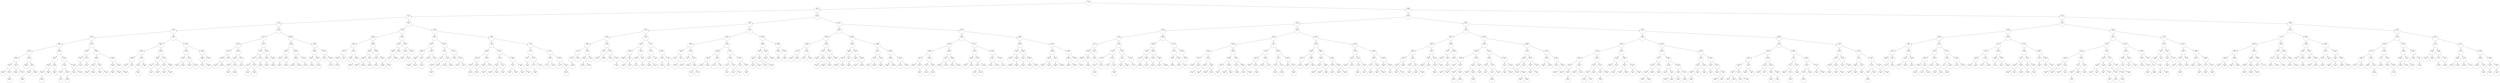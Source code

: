 digraph AVLTree {
    node477 [label="587.143\n(0)\n\n\n"];
    node478 [label="768.109\n(1)\n\n\n"];
    node479 [label="877.26\n(1)\n\n\n"];
    node480 [label="927.59\n(1)\n\n\n"];
    node481 [label="953.914\n(1)\n\n\n"];
    node482 [label="973.278\n(1)\n\n\n"];
    node483 [label="986.619\n(0)\n\n\n"];
    node484 [label="991.836\n(1)\n\n\n"];
    node485 [label="998.567\n(0)\n\n\n"];
    node486 [label="998.77\n(-1)\n\n\n"];
    node487 [label="999.415\n(0)\n\n\n"];
    node486 -> node487;
    node488 [label="998.708\n(1)\n\n\n"];
    node489 [label="998.759\n(0)\n\n\n"];
    node488 -> node489;
    node486 -> node488;
    node485 -> node486;
    node490 [label="998.152\n(-1)\n\n\n"];
    node491 [label="998.315\n(0)\n\n\n"];
    node490 -> node491;
    node492 [label="993.479\n(1)\n\n\n"];
    node493 [label="996.659\n(0)\n\n\n"];
    node492 -> node493;
    node490 -> node492;
    node485 -> node490;
    node484 -> node485;
    node494 [label="991.138\n(-1)\n\n\n"];
    node495 [label="991.566\n(0)\n\n\n"];
    node494 -> node495;
    node496 [label="989.71\n(0)\n\n\n"];
    node497 [label="990.483\n(0)\n\n\n"];
    node496 -> node497;
    node498 [label="988.593\n(0)\n\n\n"];
    node496 -> node498;
    node494 -> node496;
    node484 -> node494;
    node483 -> node484;
    node499 [label="983.925\n(0)\n\n\n"];
    node500 [label="985.247\n(1)\n\n\n"];
    node501 [label="986.048\n(1)\n\n\n"];
    node502 [label="986.451\n(-1)\n\n\n"];
    node503 [label="986.191\n(0)\n\n\n"];
    node502 -> node503;
    node501 -> node502;
    node504 [label="985.289\n(0)\n\n\n"];
    node501 -> node504;
    node500 -> node501;
    node505 [label="984.68\n(-1)\n\n\n"];
    node506 [label="984.36\n(0)\n\n\n"];
    node505 -> node506;
    node500 -> node505;
    node499 -> node500;
    node507 [label="975.856\n(1)\n\n\n"];
    node508 [label="977.069\n(0)\n\n\n"];
    node509 [label="980.139\n(-1)\n\n\n"];
    node510 [label="977.58\n(0)\n\n\n"];
    node509 -> node510;
    node508 -> node509;
    node511 [label="976.328\n(1)\n\n\n"];
    node512 [label="976.648\n(0)\n\n\n"];
    node511 -> node512;
    node508 -> node511;
    node507 -> node508;
    node513 [label="973.635\n(0)\n\n\n"];
    node514 [label="974.041\n(0)\n\n\n"];
    node513 -> node514;
    node515 [label="973.583\n(0)\n\n\n"];
    node513 -> node515;
    node507 -> node513;
    node499 -> node507;
    node483 -> node499;
    node482 -> node483;
    node516 [label="967.068\n(-1)\n\n\n"];
    node517 [label="970.387\n(0)\n\n\n"];
    node518 [label="971.406\n(-1)\n\n\n"];
    node519 [label="971.139\n(0)\n\n\n"];
    node518 -> node519;
    node517 -> node518;
    node520 [label="967.122\n(1)\n\n\n"];
    node521 [label="967.415\n(0)\n\n\n"];
    node520 -> node521;
    node517 -> node520;
    node516 -> node517;
    node522 [label="956.922\n(0)\n\n\n"];
    node523 [label="960.298\n(0)\n\n\n"];
    node524 [label="964.114\n(0)\n\n\n"];
    node525 [label="965.844\n(0)\n\n\n"];
    node524 -> node525;
    node526 [label="962.092\n(0)\n\n\n"];
    node524 -> node526;
    node523 -> node524;
    node527 [label="958.277\n(0)\n\n\n"];
    node528 [label="959.643\n(0)\n\n\n"];
    node527 -> node528;
    node529 [label="957.704\n(0)\n\n\n"];
    node527 -> node529;
    node523 -> node527;
    node522 -> node523;
    node530 [label="954.465\n(0)\n\n\n"];
    node531 [label="955.939\n(0)\n\n\n"];
    node532 [label="956.483\n(0)\n\n\n"];
    node531 -> node532;
    node533 [label="955.926\n(0)\n\n\n"];
    node531 -> node533;
    node530 -> node531;
    node534 [label="954.437\n(-1)\n\n\n"];
    node535 [label="954.188\n(0)\n\n\n"];
    node534 -> node535;
    node530 -> node534;
    node522 -> node530;
    node516 -> node522;
    node482 -> node516;
    node481 -> node482;
    node536 [label="938.947\n(1)\n\n\n"];
    node537 [label="948.815\n(0)\n\n\n"];
    node538 [label="952.484\n(-1)\n\n\n"];
    node539 [label="953.596\n(0)\n\n\n"];
    node540 [label="953.783\n(0)\n\n\n"];
    node539 -> node540;
    node541 [label="953.21\n(0)\n\n\n"];
    node539 -> node541;
    node538 -> node539;
    node542 [label="951.549\n(1)\n\n\n"];
    node543 [label="952.229\n(-1)\n\n\n"];
    node544 [label="951.811\n(0)\n\n\n"];
    node543 -> node544;
    node542 -> node543;
    node545 [label="950.435\n(0)\n\n\n"];
    node542 -> node545;
    node538 -> node542;
    node537 -> node538;
    node546 [label="943.626\n(0)\n\n\n"];
    node547 [label="946.357\n(0)\n\n\n"];
    node548 [label="947.411\n(-1)\n\n\n"];
    node549 [label="947.306\n(0)\n\n\n"];
    node548 -> node549;
    node547 -> node548;
    node550 [label="944.211\n(1)\n\n\n"];
    node551 [label="945.362\n(0)\n\n\n"];
    node550 -> node551;
    node547 -> node550;
    node546 -> node547;
    node552 [label="941.238\n(1)\n\n\n"];
    node553 [label="941.797\n(0)\n\n\n"];
    node554 [label="942.044\n(0)\n\n\n"];
    node553 -> node554;
    node555 [label="941.497\n(0)\n\n\n"];
    node553 -> node555;
    node552 -> node553;
    node556 [label="940.896\n(0)\n\n\n"];
    node552 -> node556;
    node546 -> node552;
    node537 -> node546;
    node536 -> node537;
    node557 [label="931.366\n(0)\n\n\n"];
    node558 [label="936.434\n(0)\n\n\n"];
    node559 [label="937.489\n(0)\n\n\n"];
    node560 [label="937.66\n(0)\n\n\n"];
    node559 -> node560;
    node561 [label="936.836\n(0)\n\n\n"];
    node559 -> node561;
    node558 -> node559;
    node562 [label="933.57\n(0)\n\n\n"];
    node563 [label="934.028\n(0)\n\n\n"];
    node562 -> node563;
    node564 [label="931.416\n(0)\n\n\n"];
    node562 -> node564;
    node558 -> node562;
    node557 -> node558;
    node565 [label="929.856\n(1)\n\n\n"];
    node566 [label="930.889\n(0)\n\n\n"];
    node567 [label="931.327\n(0)\n\n\n"];
    node566 -> node567;
    node568 [label="929.969\n(0)\n\n\n"];
    node566 -> node568;
    node565 -> node566;
    node569 [label="929.147\n(0)\n\n\n"];
    node565 -> node569;
    node557 -> node565;
    node536 -> node557;
    node481 -> node536;
    node480 -> node481;
    node570 [label="903.469\n(1)\n\n\n"];
    node571 [label="917.525\n(0)\n\n\n"];
    node572 [label="925.093\n(-1)\n\n\n"];
    node573 [label="926.115\n(1)\n\n\n"];
    node574 [label="927.048\n(0)\n\n\n"];
    node575 [label="927.376\n(0)\n\n\n"];
    node574 -> node575;
    node576 [label="926.462\n(0)\n\n\n"];
    node574 -> node576;
    node573 -> node574;
    node577 [label="925.555\n(0)\n\n\n"];
    node573 -> node577;
    node572 -> node573;
    node578 [label="923.428\n(1)\n\n\n"];
    node579 [label="924.476\n(0)\n\n\n"];
    node580 [label="924.656\n(1)\n\n\n"];
    node581 [label="924.87\n(0)\n\n\n"];
    node580 -> node581;
    node579 -> node580;
    node582 [label="924.339\n(1)\n\n\n"];
    node583 [label="924.381\n(0)\n\n\n"];
    node582 -> node583;
    node579 -> node582;
    node578 -> node579;
    node584 [label="922.327\n(-1)\n\n\n"];
    node585 [label="920.735\n(0)\n\n\n"];
    node584 -> node585;
    node578 -> node584;
    node572 -> node578;
    node571 -> node572;
    node586 [label="910.109\n(1)\n\n\n"];
    node587 [label="912.258\n(1)\n\n\n"];
    node588 [label="915.727\n(0)\n\n\n"];
    node589 [label="915.753\n(1)\n\n\n"];
    node590 [label="916.181\n(0)\n\n\n"];
    node589 -> node590;
    node588 -> node589;
    node591 [label="914.765\n(1)\n\n\n"];
    node592 [label="915.243\n(0)\n\n\n"];
    node591 -> node592;
    node588 -> node591;
    node587 -> node588;
    node593 [label="911.552\n(-1)\n\n\n"];
    node594 [label="910.92\n(0)\n\n\n"];
    node593 -> node594;
    node587 -> node593;
    node586 -> node587;
    node595 [label="908.798\n(0)\n\n\n"];
    node596 [label="909.054\n(1)\n\n\n"];
    node597 [label="909.169\n(0)\n\n\n"];
    node596 -> node597;
    node595 -> node596;
    node598 [label="904.634\n(1)\n\n\n"];
    node599 [label="906.465\n(0)\n\n\n"];
    node598 -> node599;
    node595 -> node598;
    node586 -> node595;
    node571 -> node586;
    node570 -> node571;
    node600 [label="886.979\n(0)\n\n\n"];
    node601 [label="891.394\n(0)\n\n\n"];
    node602 [label="894.517\n(0)\n\n\n"];
    node603 [label="899.7\n(-1)\n\n\n"];
    node604 [label="895.973\n(0)\n\n\n"];
    node603 -> node604;
    node602 -> node603;
    node605 [label="891.724\n(1)\n\n\n"];
    node606 [label="892.981\n(0)\n\n\n"];
    node605 -> node606;
    node602 -> node605;
    node601 -> node602;
    node607 [label="890.692\n(0)\n\n\n"];
    node608 [label="890.794\n(0)\n\n\n"];
    node609 [label="891.354\n(0)\n\n\n"];
    node608 -> node609;
    node610 [label="890.754\n(0)\n\n\n"];
    node608 -> node610;
    node607 -> node608;
    node611 [label="890.267\n(-1)\n\n\n"];
    node612 [label="887.748\n(0)\n\n\n"];
    node611 -> node612;
    node607 -> node611;
    node601 -> node607;
    node600 -> node601;
    node613 [label="881.845\n(0)\n\n\n"];
    node614 [label="884.253\n(0)\n\n\n"];
    node615 [label="886.674\n(-1)\n\n\n"];
    node616 [label="884.321\n(0)\n\n\n"];
    node615 -> node616;
    node614 -> node615;
    node617 [label="883.346\n(1)\n\n\n"];
    node618 [label="883.513\n(0)\n\n\n"];
    node617 -> node618;
    node614 -> node617;
    node613 -> node614;
    node619 [label="878.708\n(-1)\n\n\n"];
    node620 [label="881.758\n(0)\n\n\n"];
    node619 -> node620;
    node621 [label="878.481\n(-1)\n\n\n"];
    node622 [label="877.578\n(0)\n\n\n"];
    node621 -> node622;
    node619 -> node621;
    node613 -> node619;
    node600 -> node613;
    node570 -> node600;
    node480 -> node570;
    node479 -> node480;
    node623 [label="843.125\n(-1)\n\n\n"];
    node624 [label="857.392\n(1)\n\n\n"];
    node625 [label="869.245\n(0)\n\n\n"];
    node626 [label="872.698\n(0)\n\n\n"];
    node627 [label="874.451\n(1)\n\n\n"];
    node628 [label="874.962\n(1)\n\n\n"];
    node629 [label="875.978\n(0)\n\n\n"];
    node628 -> node629;
    node627 -> node628;
    node630 [label="872.973\n(0)\n\n\n"];
    node627 -> node630;
    node626 -> node627;
    node631 [label="870.302\n(-1)\n\n\n"];
    node632 [label="871.996\n(0)\n\n\n"];
    node631 -> node632;
    node633 [label="869.918\n(-1)\n\n\n"];
    node634 [label="869.652\n(0)\n\n\n"];
    node633 -> node634;
    node631 -> node633;
    node626 -> node631;
    node625 -> node626;
    node635 [label="862.694\n(0)\n\n\n"];
    node636 [label="866.257\n(0)\n\n\n"];
    node637 [label="867.867\n(0)\n\n\n"];
    node638 [label="867.937\n(0)\n\n\n"];
    node637 -> node638;
    node639 [label="866.392\n(0)\n\n\n"];
    node637 -> node639;
    node636 -> node637;
    node640 [label="863.418\n(1)\n\n\n"];
    node641 [label="865.843\n(0)\n\n\n"];
    node640 -> node641;
    node636 -> node640;
    node635 -> node636;
    node642 [label="859.884\n(0)\n\n\n"];
    node643 [label="861.067\n(-1)\n\n\n"];
    node644 [label="860.047\n(0)\n\n\n"];
    node643 -> node644;
    node642 -> node643;
    node645 [label="858.731\n(0)\n\n\n"];
    node646 [label="859.686\n(0)\n\n\n"];
    node645 -> node646;
    node647 [label="857.712\n(0)\n\n\n"];
    node645 -> node647;
    node642 -> node645;
    node635 -> node642;
    node625 -> node635;
    node624 -> node625;
    node648 [label="850.447\n(0)\n\n\n"];
    node649 [label="853.186\n(1)\n\n\n"];
    node650 [label="854.88\n(0)\n\n\n"];
    node651 [label="857.019\n(0)\n\n\n"];
    node650 -> node651;
    node652 [label="854.084\n(0)\n\n\n"];
    node650 -> node652;
    node649 -> node650;
    node653 [label="852.487\n(0)\n\n\n"];
    node649 -> node653;
    node648 -> node649;
    node654 [label="844.566\n(1)\n\n\n"];
    node655 [label="847.243\n(0)\n\n\n"];
    node656 [label="849.477\n(0)\n\n\n"];
    node655 -> node656;
    node657 [label="847.118\n(0)\n\n\n"];
    node655 -> node657;
    node654 -> node655;
    node658 [label="843.661\n(0)\n\n\n"];
    node654 -> node658;
    node648 -> node654;
    node624 -> node648;
    node623 -> node624;
    node659 [label="807.438\n(0)\n\n\n"];
    node660 [label="826.212\n(-1)\n\n\n"];
    node661 [label="832.653\n(1)\n\n\n"];
    node662 [label="839.291\n(0)\n\n\n"];
    node663 [label="840.908\n(0)\n\n\n"];
    node664 [label="842.399\n(0)\n\n\n"];
    node663 -> node664;
    node665 [label="839.726\n(0)\n\n\n"];
    node663 -> node665;
    node662 -> node663;
    node666 [label="833.132\n(1)\n\n\n"];
    node667 [label="837.293\n(0)\n\n\n"];
    node666 -> node667;
    node662 -> node666;
    node661 -> node662;
    node668 [label="827.199\n(0)\n\n\n"];
    node669 [label="831.031\n(0)\n\n\n"];
    node668 -> node669;
    node670 [label="827.143\n(0)\n\n\n"];
    node668 -> node670;
    node661 -> node668;
    node660 -> node661;
    node671 [label="812.663\n(1)\n\n\n"];
    node672 [label="819.22\n(1)\n\n\n"];
    node673 [label="819.717\n(1)\n\n\n"];
    node674 [label="822.495\n(-1)\n\n\n"];
    node675 [label="820.563\n(0)\n\n\n"];
    node674 -> node675;
    node673 -> node674;
    node676 [label="819.252\n(0)\n\n\n"];
    node673 -> node676;
    node672 -> node673;
    node677 [label="813.734\n(0)\n\n\n"];
    node678 [label="817.664\n(0)\n\n\n"];
    node677 -> node678;
    node679 [label="812.981\n(0)\n\n\n"];
    node677 -> node679;
    node672 -> node677;
    node671 -> node672;
    node680 [label="811.113\n(-1)\n\n\n"];
    node681 [label="811.896\n(0)\n\n\n"];
    node680 -> node681;
    node682 [label="810.145\n(0)\n\n\n"];
    node683 [label="810.735\n(0)\n\n\n"];
    node682 -> node683;
    node684 [label="807.775\n(0)\n\n\n"];
    node682 -> node684;
    node680 -> node682;
    node671 -> node680;
    node660 -> node671;
    node659 -> node660;
    node685 [label="783.991\n(0)\n\n\n"];
    node686 [label="794.65\n(0)\n\n\n"];
    node687 [label="801.935\n(0)\n\n\n"];
    node688 [label="802.148\n(0)\n\n\n"];
    node689 [label="805.067\n(-1)\n\n\n"];
    node690 [label="804.067\n(0)\n\n\n"];
    node689 -> node690;
    node688 -> node689;
    node691 [label="801.936\n(1)\n\n\n"];
    node692 [label="802.147\n(0)\n\n\n"];
    node691 -> node692;
    node688 -> node691;
    node687 -> node688;
    node693 [label="799.252\n(-1)\n\n\n"];
    node694 [label="800.295\n(0)\n\n\n"];
    node693 -> node694;
    node695 [label="795.319\n(-1)\n\n\n"];
    node696 [label="795.015\n(0)\n\n\n"];
    node695 -> node696;
    node693 -> node695;
    node687 -> node693;
    node686 -> node687;
    node697 [label="791.418\n(0)\n\n\n"];
    node698 [label="791.918\n(0)\n\n\n"];
    node699 [label="793.265\n(0)\n\n\n"];
    node700 [label="794.004\n(0)\n\n\n"];
    node699 -> node700;
    node701 [label="792.598\n(0)\n\n\n"];
    node699 -> node701;
    node698 -> node699;
    node702 [label="791.772\n(-1)\n\n\n"];
    node703 [label="791.507\n(0)\n\n\n"];
    node702 -> node703;
    node698 -> node702;
    node697 -> node698;
    node704 [label="786.848\n(0)\n\n\n"];
    node705 [label="787.927\n(0)\n\n\n"];
    node706 [label="791.205\n(0)\n\n\n"];
    node705 -> node706;
    node707 [label="786.941\n(0)\n\n\n"];
    node705 -> node707;
    node704 -> node705;
    node708 [label="784.524\n(0)\n\n\n"];
    node709 [label="785.812\n(0)\n\n\n"];
    node708 -> node709;
    node710 [label="784.273\n(0)\n\n\n"];
    node708 -> node710;
    node704 -> node708;
    node697 -> node704;
    node686 -> node697;
    node685 -> node686;
    node711 [label="777.734\n(0)\n\n\n"];
    node712 [label="781.117\n(-1)\n\n\n"];
    node713 [label="782.211\n(1)\n\n\n"];
    node714 [label="782.432\n(0)\n\n\n"];
    node713 -> node714;
    node712 -> node713;
    node715 [label="779.054\n(1)\n\n\n"];
    node716 [label="779.577\n(1)\n\n\n"];
    node717 [label="780.057\n(0)\n\n\n"];
    node716 -> node717;
    node715 -> node716;
    node718 [label="778.927\n(0)\n\n\n"];
    node715 -> node718;
    node712 -> node715;
    node711 -> node712;
    node719 [label="772.25\n(-1)\n\n\n"];
    node720 [label="776.664\n(0)\n\n\n"];
    node721 [label="777.341\n(0)\n\n\n"];
    node720 -> node721;
    node722 [label="774.936\n(0)\n\n\n"];
    node720 -> node722;
    node719 -> node720;
    node723 [label="769.318\n(-1)\n\n\n"];
    node724 [label="771.798\n(0)\n\n\n"];
    node723 -> node724;
    node725 [label="769.234\n(-1)\n\n\n"];
    node726 [label="768.139\n(0)\n\n\n"];
    node725 -> node726;
    node723 -> node725;
    node719 -> node723;
    node711 -> node719;
    node685 -> node711;
    node659 -> node685;
    node623 -> node659;
    node479 -> node623;
    node478 -> node479;
    node727 [label="679.255\n(0)\n\n\n"];
    node728 [label="732.085\n(-1)\n\n\n"];
    node729 [label="756.159\n(0)\n\n\n"];
    node730 [label="759.637\n(0)\n\n\n"];
    node731 [label="765.845\n(0)\n\n\n"];
    node732 [label="767.314\n(1)\n\n\n"];
    node733 [label="767.702\n(1)\n\n\n"];
    node734 [label="768.065\n(0)\n\n\n"];
    node733 -> node734;
    node732 -> node733;
    node735 [label="767.288\n(0)\n\n\n"];
    node732 -> node735;
    node731 -> node732;
    node736 [label="762.619\n(1)\n\n\n"];
    node737 [label="764.912\n(0)\n\n\n"];
    node738 [label="765.608\n(0)\n\n\n"];
    node737 -> node738;
    node739 [label="763.528\n(0)\n\n\n"];
    node737 -> node739;
    node736 -> node737;
    node740 [label="761.473\n(0)\n\n\n"];
    node736 -> node740;
    node731 -> node736;
    node730 -> node731;
    node741 [label="757.086\n(-1)\n\n\n"];
    node742 [label="759.175\n(0)\n\n\n"];
    node743 [label="759.329\n(0)\n\n\n"];
    node742 -> node743;
    node744 [label="758.996\n(0)\n\n\n"];
    node742 -> node744;
    node741 -> node742;
    node745 [label="756.795\n(-1)\n\n\n"];
    node746 [label="757.054\n(0)\n\n\n"];
    node745 -> node746;
    node747 [label="756.384\n(1)\n\n\n"];
    node748 [label="756.597\n(0)\n\n\n"];
    node747 -> node748;
    node745 -> node747;
    node741 -> node745;
    node730 -> node741;
    node729 -> node730;
    node749 [label="743.126\n(0)\n\n\n"];
    node750 [label="750.352\n(0)\n\n\n"];
    node751 [label="755.885\n(-1)\n\n\n"];
    node752 [label="756.009\n(0)\n\n\n"];
    node751 -> node752;
    node753 [label="752.527\n(0)\n\n\n"];
    node754 [label="753.38\n(0)\n\n\n"];
    node753 -> node754;
    node755 [label="751.306\n(0)\n\n\n"];
    node753 -> node755;
    node751 -> node753;
    node750 -> node751;
    node756 [label="745.875\n(0)\n\n\n"];
    node757 [label="749.028\n(-1)\n\n\n"];
    node758 [label="747.214\n(0)\n\n\n"];
    node757 -> node758;
    node756 -> node757;
    node759 [label="743.408\n(1)\n\n\n"];
    node760 [label="745.135\n(0)\n\n\n"];
    node759 -> node760;
    node756 -> node759;
    node750 -> node756;
    node749 -> node750;
    node761 [label="737.122\n(0)\n\n\n"];
    node762 [label="738.336\n(1)\n\n\n"];
    node763 [label="741.225\n(0)\n\n\n"];
    node764 [label="741.866\n(0)\n\n\n"];
    node763 -> node764;
    node765 [label="741.174\n(0)\n\n\n"];
    node763 -> node765;
    node762 -> node763;
    node766 [label="737.122\n(0)\n\n\n"];
    node762 -> node766;
    node761 -> node762;
    node767 [label="734.828\n(0)\n\n\n"];
    node768 [label="734.942\n(1)\n\n\n"];
    node769 [label="735.072\n(0)\n\n\n"];
    node768 -> node769;
    node767 -> node768;
    node770 [label="732.421\n(1)\n\n\n"];
    node771 [label="734.577\n(0)\n\n\n"];
    node770 -> node771;
    node767 -> node770;
    node761 -> node767;
    node749 -> node761;
    node729 -> node749;
    node728 -> node729;
    node772 [label="705.427\n(1)\n\n\n"];
    node773 [label="722.647\n(0)\n\n\n"];
    node774 [label="728.667\n(-1)\n\n\n"];
    node775 [label="730.665\n(-1)\n\n\n"];
    node776 [label="731.04\n(0)\n\n\n"];
    node775 -> node776;
    node777 [label="729.794\n(-1)\n\n\n"];
    node778 [label="728.985\n(0)\n\n\n"];
    node777 -> node778;
    node775 -> node777;
    node774 -> node775;
    node779 [label="725.964\n(-1)\n\n\n"];
    node780 [label="727.587\n(1)\n\n\n"];
    node781 [label="728.565\n(0)\n\n\n"];
    node780 -> node781;
    node779 -> node780;
    node782 [label="723.766\n(-1)\n\n\n"];
    node783 [label="724.004\n(0)\n\n\n"];
    node782 -> node783;
    node784 [label="722.865\n(0)\n\n\n"];
    node785 [label="723.118\n(0)\n\n\n"];
    node784 -> node785;
    node786 [label="722.708\n(0)\n\n\n"];
    node784 -> node786;
    node782 -> node784;
    node779 -> node782;
    node774 -> node779;
    node773 -> node774;
    node787 [label="718.268\n(-1)\n\n\n"];
    node788 [label="720.469\n(0)\n\n\n"];
    node789 [label="721.623\n(0)\n\n\n"];
    node790 [label="722.393\n(0)\n\n\n"];
    node789 -> node790;
    node791 [label="720.526\n(0)\n\n\n"];
    node789 -> node791;
    node788 -> node789;
    node792 [label="719.535\n(0)\n\n\n"];
    node793 [label="719.723\n(0)\n\n\n"];
    node792 -> node793;
    node794 [label="718.272\n(0)\n\n\n"];
    node792 -> node794;
    node788 -> node792;
    node787 -> node788;
    node795 [label="711.431\n(0)\n\n\n"];
    node796 [label="714.065\n(0)\n\n\n"];
    node797 [label="716.719\n(-1)\n\n\n"];
    node798 [label="715.21\n(0)\n\n\n"];
    node797 -> node798;
    node796 -> node797;
    node799 [label="712.793\n(0)\n\n\n"];
    node800 [label="713.571\n(0)\n\n\n"];
    node799 -> node800;
    node801 [label="712.52\n(0)\n\n\n"];
    node799 -> node801;
    node796 -> node799;
    node795 -> node796;
    node802 [label="709.101\n(-1)\n\n\n"];
    node803 [label="710.755\n(0)\n\n\n"];
    node802 -> node803;
    node804 [label="708.636\n(-1)\n\n\n"];
    node805 [label="706.582\n(0)\n\n\n"];
    node804 -> node805;
    node802 -> node804;
    node795 -> node802;
    node787 -> node795;
    node773 -> node787;
    node772 -> node773;
    node806 [label="686.604\n(1)\n\n\n"];
    node807 [label="696.456\n(1)\n\n\n"];
    node808 [label="702.508\n(0)\n\n\n"];
    node809 [label="703.816\n(0)\n\n\n"];
    node810 [label="705.032\n(0)\n\n\n"];
    node809 -> node810;
    node811 [label="702.752\n(0)\n\n\n"];
    node809 -> node811;
    node808 -> node809;
    node812 [label="700.826\n(0)\n\n\n"];
    node813 [label="701.52\n(0)\n\n\n"];
    node812 -> node813;
    node814 [label="700.802\n(0)\n\n\n"];
    node812 -> node814;
    node808 -> node812;
    node807 -> node808;
    node815 [label="692.336\n(0)\n\n\n"];
    node816 [label="695.164\n(0)\n\n\n"];
    node815 -> node816;
    node817 [label="690.955\n(0)\n\n\n"];
    node815 -> node817;
    node807 -> node815;
    node806 -> node807;
    node818 [label="680.658\n(0)\n\n\n"];
    node819 [label="682.894\n(1)\n\n\n"];
    node820 [label="686.47\n(0)\n\n\n"];
    node819 -> node820;
    node818 -> node819;
    node821 [label="680.007\n(1)\n\n\n"];
    node822 [label="680.136\n(0)\n\n\n"];
    node821 -> node822;
    node818 -> node821;
    node806 -> node818;
    node772 -> node806;
    node728 -> node772;
    node727 -> node728;
    node823 [label="640.111\n(-1)\n\n\n"];
    node824 [label="663.233\n(0)\n\n\n"];
    node825 [label="670.508\n(-1)\n\n\n"];
    node826 [label="673.662\n(0)\n\n\n"];
    node827 [label="674.775\n(0)\n\n\n"];
    node828 [label="676.98\n(0)\n\n\n"];
    node827 -> node828;
    node829 [label="674.302\n(0)\n\n\n"];
    node827 -> node829;
    node826 -> node827;
    node830 [label="670.837\n(0)\n\n\n"];
    node831 [label="671.304\n(0)\n\n\n"];
    node830 -> node831;
    node832 [label="670.599\n(0)\n\n\n"];
    node830 -> node832;
    node826 -> node830;
    node825 -> node826;
    node833 [label="667.844\n(0)\n\n\n"];
    node834 [label="670.078\n(-1)\n\n\n"];
    node835 [label="670.084\n(0)\n\n\n"];
    node834 -> node835;
    node836 [label="668.746\n(-1)\n\n\n"];
    node837 [label="668.716\n(0)\n\n\n"];
    node836 -> node837;
    node834 -> node836;
    node833 -> node834;
    node838 [label="664.255\n(1)\n\n\n"];
    node839 [label="665.536\n(0)\n\n\n"];
    node840 [label="665.538\n(0)\n\n\n"];
    node839 -> node840;
    node841 [label="664.462\n(0)\n\n\n"];
    node839 -> node841;
    node838 -> node839;
    node842 [label="663.811\n(0)\n\n\n"];
    node838 -> node842;
    node833 -> node838;
    node825 -> node833;
    node824 -> node825;
    node843 [label="654.645\n(0)\n\n\n"];
    node844 [label="659.342\n(0)\n\n\n"];
    node845 [label="659.896\n(0)\n\n\n"];
    node846 [label="661.975\n(0)\n\n\n"];
    node847 [label="662.086\n(0)\n\n\n"];
    node846 -> node847;
    node848 [label="660.789\n(0)\n\n\n"];
    node846 -> node848;
    node845 -> node846;
    node849 [label="659.777\n(1)\n\n\n"];
    node850 [label="659.851\n(0)\n\n\n"];
    node849 -> node850;
    node845 -> node849;
    node844 -> node845;
    node851 [label="657.393\n(-1)\n\n\n"];
    node852 [label="659.308\n(0)\n\n\n"];
    node851 -> node852;
    node853 [label="655.209\n(0)\n\n\n"];
    node854 [label="657.192\n(0)\n\n\n"];
    node853 -> node854;
    node855 [label="655.056\n(0)\n\n\n"];
    node853 -> node855;
    node851 -> node853;
    node844 -> node851;
    node843 -> node844;
    node856 [label="648.998\n(0)\n\n\n"];
    node857 [label="652.67\n(0)\n\n\n"];
    node858 [label="654.102\n(0)\n\n\n"];
    node859 [label="654.21\n(0)\n\n\n"];
    node858 -> node859;
    node860 [label="652.698\n(0)\n\n\n"];
    node858 -> node860;
    node857 -> node858;
    node861 [label="651.509\n(-1)\n\n\n"];
    node862 [label="650.068\n(0)\n\n\n"];
    node861 -> node862;
    node857 -> node861;
    node856 -> node857;
    node863 [label="644.991\n(0)\n\n\n"];
    node864 [label="648.356\n(0)\n\n\n"];
    node865 [label="648.418\n(0)\n\n\n"];
    node864 -> node865;
    node866 [label="648.142\n(0)\n\n\n"];
    node864 -> node866;
    node863 -> node864;
    node867 [label="640.716\n(0)\n\n\n"];
    node868 [label="641.762\n(0)\n\n\n"];
    node867 -> node868;
    node869 [label="640.612\n(0)\n\n\n"];
    node867 -> node869;
    node863 -> node867;
    node856 -> node863;
    node843 -> node856;
    node824 -> node843;
    node823 -> node824;
    node870 [label="601.965\n(1)\n\n\n"];
    node871 [label="621.499\n(0)\n\n\n"];
    node872 [label="629.507\n(1)\n\n\n"];
    node873 [label="638.662\n(0)\n\n\n"];
    node874 [label="639.76\n(-1)\n\n\n"];
    node875 [label="640.053\n(0)\n\n\n"];
    node874 -> node875;
    node876 [label="638.702\n(1)\n\n\n"];
    node877 [label="638.8\n(0)\n\n\n"];
    node876 -> node877;
    node874 -> node876;
    node873 -> node874;
    node878 [label="635.325\n(0)\n\n\n"];
    node879 [label="637.543\n(1)\n\n\n"];
    node880 [label="638.515\n(0)\n\n\n"];
    node879 -> node880;
    node878 -> node879;
    node881 [label="629.952\n(1)\n\n\n"];
    node882 [label="632.273\n(0)\n\n\n"];
    node881 -> node882;
    node878 -> node881;
    node873 -> node878;
    node872 -> node873;
    node883 [label="625.839\n(0)\n\n\n"];
    node884 [label="628.777\n(0)\n\n\n"];
    node885 [label="629.004\n(0)\n\n\n"];
    node884 -> node885;
    node886 [label="627.499\n(0)\n\n\n"];
    node884 -> node886;
    node883 -> node884;
    node887 [label="624.633\n(0)\n\n\n"];
    node888 [label="625.129\n(0)\n\n\n"];
    node887 -> node888;
    node889 [label="623.594\n(0)\n\n\n"];
    node887 -> node889;
    node883 -> node887;
    node872 -> node883;
    node871 -> node872;
    node890 [label="611.527\n(1)\n\n\n"];
    node891 [label="618.755\n(-1)\n\n\n"];
    node892 [label="619.893\n(0)\n\n\n"];
    node893 [label="620.951\n(0)\n\n\n"];
    node892 -> node893;
    node894 [label="619.76\n(0)\n\n\n"];
    node892 -> node894;
    node891 -> node892;
    node895 [label="613.553\n(1)\n\n\n"];
    node896 [label="615.557\n(0)\n\n\n"];
    node897 [label="616.99\n(0)\n\n\n"];
    node896 -> node897;
    node898 [label="614.975\n(0)\n\n\n"];
    node896 -> node898;
    node895 -> node896;
    node899 [label="612.625\n(0)\n\n\n"];
    node895 -> node899;
    node891 -> node895;
    node890 -> node891;
    node900 [label="610.593\n(0)\n\n\n"];
    node901 [label="611.354\n(0)\n\n\n"];
    node902 [label="611.461\n(0)\n\n\n"];
    node901 -> node902;
    node903 [label="610.933\n(0)\n\n\n"];
    node901 -> node903;
    node900 -> node901;
    node904 [label="603.149\n(-1)\n\n\n"];
    node905 [label="602.114\n(0)\n\n\n"];
    node904 -> node905;
    node900 -> node904;
    node890 -> node900;
    node871 -> node890;
    node870 -> node871;
    node906 [label="594.049\n(0)\n\n\n"];
    node907 [label="599.069\n(0)\n\n\n"];
    node908 [label="601.524\n(-1)\n\n\n"];
    node909 [label="601.632\n(0)\n\n\n"];
    node908 -> node909;
    node910 [label="600.653\n(0)\n\n\n"];
    node911 [label="600.848\n(0)\n\n\n"];
    node910 -> node911;
    node912 [label="599.078\n(0)\n\n\n"];
    node910 -> node912;
    node908 -> node910;
    node907 -> node908;
    node913 [label="596.359\n(0)\n\n\n"];
    node914 [label="598.552\n(-1)\n\n\n"];
    node915 [label="598.253\n(0)\n\n\n"];
    node914 -> node915;
    node913 -> node914;
    node916 [label="594.684\n(0)\n\n\n"];
    node917 [label="595.859\n(0)\n\n\n"];
    node916 -> node917;
    node918 [label="594.552\n(0)\n\n\n"];
    node916 -> node918;
    node913 -> node916;
    node907 -> node913;
    node906 -> node907;
    node919 [label="591.852\n(0)\n\n\n"];
    node920 [label="593.658\n(0)\n\n\n"];
    node921 [label="593.762\n(0)\n\n\n"];
    node922 [label="593.953\n(0)\n\n\n"];
    node921 -> node922;
    node923 [label="593.705\n(0)\n\n\n"];
    node921 -> node923;
    node920 -> node921;
    node924 [label="592.24\n(0)\n\n\n"];
    node925 [label="592.826\n(0)\n\n\n"];
    node924 -> node925;
    node926 [label="592.095\n(0)\n\n\n"];
    node924 -> node926;
    node920 -> node924;
    node919 -> node920;
    node927 [label="589.796\n(0)\n\n\n"];
    node928 [label="590.878\n(0)\n\n\n"];
    node929 [label="590.918\n(0)\n\n\n"];
    node928 -> node929;
    node930 [label="590.429\n(0)\n\n\n"];
    node928 -> node930;
    node927 -> node928;
    node931 [label="589.519\n(-1)\n\n\n"];
    node932 [label="587.193\n(0)\n\n\n"];
    node931 -> node932;
    node927 -> node931;
    node919 -> node927;
    node906 -> node919;
    node870 -> node906;
    node823 -> node870;
    node727 -> node823;
    node478 -> node727;
    node477 -> node478;
    node933 [label="255.806\n(0)\n\n\n"];
    node934 [label="460.837\n(-1)\n\n\n"];
    node935 [label="552.001\n(0)\n\n\n"];
    node936 [label="570.684\n(1)\n\n\n"];
    node937 [label="582.05\n(-1)\n\n\n"];
    node938 [label="583.71\n(1)\n\n\n"];
    node939 [label="585.506\n(-1)\n\n\n"];
    node940 [label="586.488\n(0)\n\n\n"];
    node939 -> node940;
    node941 [label="585.207\n(-1)\n\n\n"];
    node942 [label="583.849\n(0)\n\n\n"];
    node941 -> node942;
    node939 -> node941;
    node938 -> node939;
    node943 [label="582.705\n(-1)\n\n\n"];
    node944 [label="582.188\n(0)\n\n\n"];
    node943 -> node944;
    node938 -> node943;
    node937 -> node938;
    node945 [label="574.425\n(1)\n\n\n"];
    node946 [label="577.189\n(0)\n\n\n"];
    node947 [label="577.739\n(1)\n\n\n"];
    node948 [label="578.312\n(1)\n\n\n"];
    node949 [label="581.568\n(0)\n\n\n"];
    node948 -> node949;
    node947 -> node948;
    node950 [label="577.295\n(0)\n\n\n"];
    node947 -> node950;
    node946 -> node947;
    node951 [label="576.128\n(-1)\n\n\n"];
    node952 [label="577.029\n(0)\n\n\n"];
    node951 -> node952;
    node953 [label="574.739\n(-1)\n\n\n"];
    node954 [label="574.642\n(0)\n\n\n"];
    node953 -> node954;
    node951 -> node953;
    node946 -> node951;
    node945 -> node946;
    node955 [label="572.425\n(0)\n\n\n"];
    node956 [label="573.213\n(0)\n\n\n"];
    node957 [label="573.594\n(0)\n\n\n"];
    node956 -> node957;
    node958 [label="573.008\n(0)\n\n\n"];
    node956 -> node958;
    node955 -> node956;
    node959 [label="571.323\n(1)\n\n\n"];
    node960 [label="571.755\n(0)\n\n\n"];
    node959 -> node960;
    node955 -> node959;
    node945 -> node955;
    node937 -> node945;
    node936 -> node937;
    node961 [label="558.897\n(0)\n\n\n"];
    node962 [label="562.843\n(0)\n\n\n"];
    node963 [label="567.343\n(0)\n\n\n"];
    node964 [label="567.791\n(1)\n\n\n"];
    node965 [label="568.562\n(0)\n\n\n"];
    node964 -> node965;
    node963 -> node964;
    node966 [label="564.926\n(1)\n\n\n"];
    node967 [label="567.158\n(0)\n\n\n"];
    node966 -> node967;
    node963 -> node966;
    node962 -> node963;
    node968 [label="560.562\n(0)\n\n\n"];
    node969 [label="561.458\n(-1)\n\n\n"];
    node970 [label="561.292\n(0)\n\n\n"];
    node969 -> node970;
    node968 -> node969;
    node971 [label="559.68\n(0)\n\n\n"];
    node972 [label="559.724\n(0)\n\n\n"];
    node971 -> node972;
    node973 [label="559.096\n(0)\n\n\n"];
    node971 -> node973;
    node968 -> node971;
    node962 -> node968;
    node961 -> node962;
    node974 [label="553.738\n(1)\n\n\n"];
    node975 [label="557.301\n(0)\n\n\n"];
    node976 [label="558.508\n(-1)\n\n\n"];
    node977 [label="558.384\n(0)\n\n\n"];
    node976 -> node977;
    node975 -> node976;
    node978 [label="556.715\n(0)\n\n\n"];
    node979 [label="556.878\n(0)\n\n\n"];
    node978 -> node979;
    node980 [label="554.731\n(0)\n\n\n"];
    node978 -> node980;
    node975 -> node978;
    node974 -> node975;
    node981 [label="553.695\n(-1)\n\n\n"];
    node982 [label="552.683\n(0)\n\n\n"];
    node981 -> node982;
    node974 -> node981;
    node961 -> node974;
    node936 -> node961;
    node935 -> node936;
    node983 [label="504.378\n(0)\n\n\n"];
    node984 [label="530.39\n(0)\n\n\n"];
    node985 [label="544.769\n(0)\n\n\n"];
    node986 [label="549.692\n(0)\n\n\n"];
    node987 [label="550.731\n(-1)\n\n\n"];
    node988 [label="551.389\n(0)\n\n\n"];
    node987 -> node988;
    node989 [label="550.108\n(1)\n\n\n"];
    node990 [label="550.271\n(0)\n\n\n"];
    node989 -> node990;
    node987 -> node989;
    node986 -> node987;
    node991 [label="547.32\n(0)\n\n\n"];
    node992 [label="548.954\n(1)\n\n\n"];
    node993 [label="549.237\n(0)\n\n\n"];
    node992 -> node993;
    node991 -> node992;
    node994 [label="545.846\n(0)\n\n\n"];
    node995 [label="546.006\n(0)\n\n\n"];
    node994 -> node995;
    node996 [label="545.56\n(0)\n\n\n"];
    node994 -> node996;
    node991 -> node994;
    node986 -> node991;
    node985 -> node986;
    node997 [label="535.928\n(0)\n\n\n"];
    node998 [label="542.808\n(0)\n\n\n"];
    node999 [label="543.245\n(1)\n\n\n"];
    node1000 [label="543.412\n(0)\n\n\n"];
    node999 -> node1000;
    node998 -> node999;
    node1001 [label="540.038\n(0)\n\n\n"];
    node1002 [label="541.268\n(0)\n\n\n"];
    node1001 -> node1002;
    node1003 [label="536.545\n(0)\n\n\n"];
    node1001 -> node1003;
    node998 -> node1001;
    node997 -> node998;
    node1004 [label="534.681\n(0)\n\n\n"];
    node1005 [label="535.428\n(-1)\n\n\n"];
    node1006 [label="535.406\n(0)\n\n\n"];
    node1005 -> node1006;
    node1004 -> node1005;
    node1007 [label="530.963\n(0)\n\n\n"];
    node1008 [label="533.275\n(0)\n\n\n"];
    node1007 -> node1008;
    node1009 [label="530.805\n(0)\n\n\n"];
    node1007 -> node1009;
    node1004 -> node1007;
    node997 -> node1004;
    node985 -> node997;
    node984 -> node985;
    node1010 [label="515.077\n(0)\n\n\n"];
    node1011 [label="523.559\n(1)\n\n\n"];
    node1012 [label="526.627\n(-1)\n\n\n"];
    node1013 [label="528.291\n(0)\n\n\n"];
    node1012 -> node1013;
    node1014 [label="525.941\n(-1)\n\n\n"];
    node1015 [label="524.648\n(0)\n\n\n"];
    node1014 -> node1015;
    node1012 -> node1014;
    node1011 -> node1012;
    node1016 [label="518.395\n(0)\n\n\n"];
    node1017 [label="522.801\n(0)\n\n\n"];
    node1016 -> node1017;
    node1018 [label="517.275\n(0)\n\n\n"];
    node1016 -> node1018;
    node1011 -> node1016;
    node1010 -> node1011;
    node1019 [label="509.528\n(0)\n\n\n"];
    node1020 [label="511.077\n(0)\n\n\n"];
    node1021 [label="513.336\n(-1)\n\n\n"];
    node1022 [label="512.679\n(0)\n\n\n"];
    node1021 -> node1022;
    node1020 -> node1021;
    node1023 [label="510.333\n(1)\n\n\n"];
    node1024 [label="510.866\n(0)\n\n\n"];
    node1023 -> node1024;
    node1020 -> node1023;
    node1019 -> node1020;
    node1025 [label="508.232\n(-1)\n\n\n"];
    node1026 [label="508.38\n(0)\n\n\n"];
    node1025 -> node1026;
    node1027 [label="505.15\n(1)\n\n\n"];
    node1028 [label="507.681\n(0)\n\n\n"];
    node1027 -> node1028;
    node1025 -> node1027;
    node1019 -> node1025;
    node1010 -> node1019;
    node984 -> node1010;
    node983 -> node984;
    node1029 [label="481.26\n(0)\n\n\n"];
    node1030 [label="495.982\n(-1)\n\n\n"];
    node1031 [label="500.959\n(0)\n\n\n"];
    node1032 [label="502.537\n(1)\n\n\n"];
    node1033 [label="504.256\n(0)\n\n\n"];
    node1032 -> node1033;
    node1031 -> node1032;
    node1034 [label="499.503\n(0)\n\n\n"];
    node1035 [label="500.665\n(0)\n\n\n"];
    node1034 -> node1035;
    node1036 [label="499.228\n(0)\n\n\n"];
    node1034 -> node1036;
    node1031 -> node1034;
    node1030 -> node1031;
    node1037 [label="488.011\n(0)\n\n\n"];
    node1038 [label="490.196\n(0)\n\n\n"];
    node1039 [label="490.323\n(1)\n\n\n"];
    node1040 [label="493.846\n(0)\n\n\n"];
    node1039 -> node1040;
    node1038 -> node1039;
    node1041 [label="488.646\n(0)\n\n\n"];
    node1042 [label="490.036\n(0)\n\n\n"];
    node1041 -> node1042;
    node1043 [label="488.407\n(0)\n\n\n"];
    node1041 -> node1043;
    node1038 -> node1041;
    node1037 -> node1038;
    node1044 [label="484.43\n(0)\n\n\n"];
    node1045 [label="487.963\n(-1)\n\n\n"];
    node1046 [label="485.22\n(0)\n\n\n"];
    node1045 -> node1046;
    node1044 -> node1045;
    node1047 [label="481.928\n(0)\n\n\n"];
    node1048 [label="482.229\n(0)\n\n\n"];
    node1047 -> node1048;
    node1049 [label="481.509\n(0)\n\n\n"];
    node1047 -> node1049;
    node1044 -> node1047;
    node1037 -> node1044;
    node1030 -> node1037;
    node1029 -> node1030;
    node1050 [label="470.249\n(0)\n\n\n"];
    node1051 [label="477.665\n(-1)\n\n\n"];
    node1052 [label="478.734\n(0)\n\n\n"];
    node1053 [label="478.996\n(0)\n\n\n"];
    node1052 -> node1053;
    node1054 [label="478.387\n(0)\n\n\n"];
    node1052 -> node1054;
    node1051 -> node1052;
    node1055 [label="475.52\n(0)\n\n\n"];
    node1056 [label="477.428\n(-1)\n\n\n"];
    node1057 [label="476.441\n(0)\n\n\n"];
    node1056 -> node1057;
    node1055 -> node1056;
    node1058 [label="474.56\n(-1)\n\n\n"];
    node1059 [label="470.437\n(0)\n\n\n"];
    node1058 -> node1059;
    node1055 -> node1058;
    node1051 -> node1055;
    node1050 -> node1051;
    node1060 [label="466.454\n(0)\n\n\n"];
    node1061 [label="468.401\n(0)\n\n\n"];
    node1062 [label="470.017\n(-1)\n\n\n"];
    node1063 [label="468.473\n(0)\n\n\n"];
    node1062 -> node1063;
    node1061 -> node1062;
    node1064 [label="467.149\n(0)\n\n\n"];
    node1065 [label="468.167\n(0)\n\n\n"];
    node1064 -> node1065;
    node1066 [label="466.844\n(0)\n\n\n"];
    node1064 -> node1066;
    node1061 -> node1064;
    node1060 -> node1061;
    node1067 [label="465.594\n(-1)\n\n\n"];
    node1068 [label="466.259\n(0)\n\n\n"];
    node1067 -> node1068;
    node1069 [label="464.394\n(1)\n\n\n"];
    node1070 [label="464.4\n(0)\n\n\n"];
    node1069 -> node1070;
    node1067 -> node1069;
    node1060 -> node1067;
    node1050 -> node1060;
    node1029 -> node1050;
    node983 -> node1029;
    node935 -> node983;
    node934 -> node935;
    node1071 [label="384.647\n(0)\n\n\n"];
    node1072 [label="437.005\n(-1)\n\n\n"];
    node1073 [label="443.507\n(1)\n\n\n"];
    node1074 [label="450.604\n(0)\n\n\n"];
    node1075 [label="456.366\n(0)\n\n\n"];
    node1076 [label="457.087\n(1)\n\n\n"];
    node1077 [label="457.524\n(0)\n\n\n"];
    node1078 [label="459.195\n(0)\n\n\n"];
    node1077 -> node1078;
    node1079 [label="457.16\n(0)\n\n\n"];
    node1077 -> node1079;
    node1076 -> node1077;
    node1080 [label="456.886\n(0)\n\n\n"];
    node1076 -> node1080;
    node1075 -> node1076;
    node1081 [label="453.91\n(0)\n\n\n"];
    node1082 [label="455.631\n(-1)\n\n\n"];
    node1083 [label="454.531\n(0)\n\n\n"];
    node1082 -> node1083;
    node1081 -> node1082;
    node1084 [label="451.73\n(0)\n\n\n"];
    node1085 [label="451.982\n(0)\n\n\n"];
    node1084 -> node1085;
    node1086 [label="451.009\n(0)\n\n\n"];
    node1084 -> node1086;
    node1081 -> node1084;
    node1075 -> node1081;
    node1074 -> node1075;
    node1087 [label="447.19\n(-1)\n\n\n"];
    node1088 [label="448.39\n(0)\n\n\n"];
    node1089 [label="449.043\n(0)\n\n\n"];
    node1088 -> node1089;
    node1090 [label="447.396\n(0)\n\n\n"];
    node1088 -> node1090;
    node1087 -> node1088;
    node1091 [label="445.329\n(1)\n\n\n"];
    node1092 [label="446.289\n(-1)\n\n\n"];
    node1093 [label="445.475\n(0)\n\n\n"];
    node1092 -> node1093;
    node1091 -> node1092;
    node1094 [label="444.02\n(0)\n\n\n"];
    node1091 -> node1094;
    node1087 -> node1091;
    node1074 -> node1087;
    node1073 -> node1074;
    node1095 [label="439.848\n(1)\n\n\n"];
    node1096 [label="441.434\n(-1)\n\n\n"];
    node1097 [label="442.648\n(0)\n\n\n"];
    node1096 -> node1097;
    node1098 [label="439.976\n(1)\n\n\n"];
    node1099 [label="441.375\n(0)\n\n\n"];
    node1098 -> node1099;
    node1096 -> node1098;
    node1095 -> node1096;
    node1100 [label="439.046\n(1)\n\n\n"];
    node1101 [label="439.215\n(0)\n\n\n"];
    node1100 -> node1101;
    node1095 -> node1100;
    node1073 -> node1095;
    node1072 -> node1073;
    node1102 [label="405.568\n(1)\n\n\n"];
    node1103 [label="424.658\n(0)\n\n\n"];
    node1104 [label="434.319\n(0)\n\n\n"];
    node1105 [label="436.044\n(-1)\n\n\n"];
    node1106 [label="436.57\n(0)\n\n\n"];
    node1107 [label="436.74\n(0)\n\n\n"];
    node1106 -> node1107;
    node1108 [label="436.246\n(0)\n\n\n"];
    node1106 -> node1108;
    node1105 -> node1106;
    node1109 [label="434.756\n(0)\n\n\n"];
    node1110 [label="434.914\n(1)\n\n\n"];
    node1111 [label="435.736\n(0)\n\n\n"];
    node1110 -> node1111;
    node1109 -> node1110;
    node1112 [label="434.435\n(1)\n\n\n"];
    node1113 [label="434.451\n(0)\n\n\n"];
    node1112 -> node1113;
    node1109 -> node1112;
    node1105 -> node1109;
    node1104 -> node1105;
    node1114 [label="426.538\n(1)\n\n\n"];
    node1115 [label="429.623\n(-1)\n\n\n"];
    node1116 [label="434.288\n(0)\n\n\n"];
    node1115 -> node1116;
    node1117 [label="428.942\n(-1)\n\n\n"];
    node1118 [label="427.583\n(0)\n\n\n"];
    node1117 -> node1118;
    node1115 -> node1117;
    node1114 -> node1115;
    node1119 [label="426.461\n(-1)\n\n\n"];
    node1120 [label="425.196\n(0)\n\n\n"];
    node1119 -> node1120;
    node1114 -> node1119;
    node1104 -> node1114;
    node1103 -> node1104;
    node1121 [label="411.332\n(0)\n\n\n"];
    node1122 [label="418.66\n(-1)\n\n\n"];
    node1123 [label="423.462\n(1)\n\n\n"];
    node1124 [label="423.57\n(0)\n\n\n"];
    node1123 -> node1124;
    node1122 -> node1123;
    node1125 [label="413.344\n(1)\n\n\n"];
    node1126 [label="417.758\n(-1)\n\n\n"];
    node1127 [label="413.647\n(0)\n\n\n"];
    node1126 -> node1127;
    node1125 -> node1126;
    node1128 [label="411.768\n(0)\n\n\n"];
    node1125 -> node1128;
    node1122 -> node1125;
    node1121 -> node1122;
    node1129 [label="409.497\n(-1)\n\n\n"];
    node1130 [label="410.273\n(0)\n\n\n"];
    node1131 [label="410.84\n(0)\n\n\n"];
    node1130 -> node1131;
    node1132 [label="409.718\n(0)\n\n\n"];
    node1130 -> node1132;
    node1129 -> node1130;
    node1133 [label="407.619\n(-1)\n\n\n"];
    node1134 [label="409.199\n(0)\n\n\n"];
    node1133 -> node1134;
    node1135 [label="406.293\n(0)\n\n\n"];
    node1136 [label="406.621\n(0)\n\n\n"];
    node1135 -> node1136;
    node1137 [label="405.681\n(0)\n\n\n"];
    node1135 -> node1137;
    node1133 -> node1135;
    node1129 -> node1133;
    node1121 -> node1129;
    node1103 -> node1121;
    node1102 -> node1103;
    node1138 [label="396.085\n(0)\n\n\n"];
    node1139 [label="403.157\n(-1)\n\n\n"];
    node1140 [label="404.295\n(0)\n\n\n"];
    node1141 [label="405.152\n(0)\n\n\n"];
    node1140 -> node1141;
    node1142 [label="403.721\n(0)\n\n\n"];
    node1140 -> node1142;
    node1139 -> node1140;
    node1143 [label="399.261\n(1)\n\n\n"];
    node1144 [label="402.378\n(0)\n\n\n"];
    node1145 [label="402.812\n(0)\n\n\n"];
    node1144 -> node1145;
    node1146 [label="401.02\n(0)\n\n\n"];
    node1144 -> node1146;
    node1143 -> node1144;
    node1147 [label="397.387\n(0)\n\n\n"];
    node1143 -> node1147;
    node1139 -> node1143;
    node1138 -> node1139;
    node1148 [label="395.314\n(-1)\n\n\n"];
    node1149 [label="395.617\n(0)\n\n\n"];
    node1150 [label="395.836\n(0)\n\n\n"];
    node1149 -> node1150;
    node1151 [label="395.408\n(0)\n\n\n"];
    node1149 -> node1151;
    node1148 -> node1149;
    node1152 [label="394.35\n(-1)\n\n\n"];
    node1153 [label="395.301\n(0)\n\n\n"];
    node1152 -> node1153;
    node1154 [label="389.132\n(1)\n\n\n"];
    node1155 [label="392.491\n(0)\n\n\n"];
    node1154 -> node1155;
    node1152 -> node1154;
    node1148 -> node1152;
    node1138 -> node1148;
    node1102 -> node1138;
    node1072 -> node1102;
    node1071 -> node1072;
    node1156 [label="322.879\n(0)\n\n\n"];
    node1157 [label="356.097\n(0)\n\n\n"];
    node1158 [label="366.38\n(1)\n\n\n"];
    node1159 [label="375.02\n(0)\n\n\n"];
    node1160 [label="382.192\n(1)\n\n\n"];
    node1161 [label="384.418\n(-1)\n\n\n"];
    node1162 [label="384.451\n(0)\n\n\n"];
    node1161 -> node1162;
    node1163 [label="382.326\n(1)\n\n\n"];
    node1164 [label="383.251\n(0)\n\n\n"];
    node1163 -> node1164;
    node1161 -> node1163;
    node1160 -> node1161;
    node1165 [label="378.025\n(0)\n\n\n"];
    node1166 [label="380.016\n(0)\n\n\n"];
    node1165 -> node1166;
    node1167 [label="377.664\n(0)\n\n\n"];
    node1165 -> node1167;
    node1160 -> node1165;
    node1159 -> node1160;
    node1168 [label="368.991\n(0)\n\n\n"];
    node1169 [label="370.978\n(1)\n\n\n"];
    node1170 [label="373.673\n(0)\n\n\n"];
    node1171 [label="374.951\n(0)\n\n\n"];
    node1170 -> node1171;
    node1172 [label="371.039\n(0)\n\n\n"];
    node1170 -> node1172;
    node1169 -> node1170;
    node1173 [label="370.846\n(0)\n\n\n"];
    node1169 -> node1173;
    node1168 -> node1169;
    node1174 [label="367.387\n(1)\n\n\n"];
    node1175 [label="367.997\n(-1)\n\n\n"];
    node1176 [label="367.988\n(0)\n\n\n"];
    node1175 -> node1176;
    node1174 -> node1175;
    node1177 [label="366.495\n(0)\n\n\n"];
    node1174 -> node1177;
    node1168 -> node1174;
    node1159 -> node1168;
    node1158 -> node1159;
    node1178 [label="361.975\n(0)\n\n\n"];
    node1179 [label="364.208\n(-1)\n\n\n"];
    node1180 [label="364.879\n(0)\n\n\n"];
    node1179 -> node1180;
    node1181 [label="362.192\n(-1)\n\n\n"];
    node1182 [label="362.122\n(0)\n\n\n"];
    node1181 -> node1182;
    node1179 -> node1181;
    node1178 -> node1179;
    node1183 [label="358.555\n(0)\n\n\n"];
    node1184 [label="359.071\n(0)\n\n\n"];
    node1185 [label="359.786\n(0)\n\n\n"];
    node1184 -> node1185;
    node1186 [label="358.784\n(0)\n\n\n"];
    node1184 -> node1186;
    node1183 -> node1184;
    node1187 [label="357.006\n(0)\n\n\n"];
    node1188 [label="357.255\n(0)\n\n\n"];
    node1187 -> node1188;
    node1189 [label="356.824\n(0)\n\n\n"];
    node1187 -> node1189;
    node1183 -> node1187;
    node1178 -> node1183;
    node1158 -> node1178;
    node1157 -> node1158;
    node1190 [label="340.166\n(0)\n\n\n"];
    node1191 [label="347.901\n(0)\n\n\n"];
    node1192 [label="349.717\n(1)\n\n\n"];
    node1193 [label="353.376\n(1)\n\n\n"];
    node1194 [label="354.796\n(0)\n\n\n"];
    node1195 [label="356.004\n(0)\n\n\n"];
    node1194 -> node1195;
    node1196 [label="353.665\n(0)\n\n\n"];
    node1194 -> node1196;
    node1193 -> node1194;
    node1197 [label="352.968\n(0)\n\n\n"];
    node1193 -> node1197;
    node1192 -> node1193;
    node1198 [label="349.016\n(-1)\n\n\n"];
    node1199 [label="348.359\n(0)\n\n\n"];
    node1198 -> node1199;
    node1192 -> node1198;
    node1191 -> node1192;
    node1200 [label="345.844\n(0)\n\n\n"];
    node1201 [label="347.586\n(-1)\n\n\n"];
    node1202 [label="347.789\n(0)\n\n\n"];
    node1201 -> node1202;
    node1203 [label="347.422\n(0)\n\n\n"];
    node1204 [label="347.538\n(0)\n\n\n"];
    node1203 -> node1204;
    node1205 [label="346.242\n(0)\n\n\n"];
    node1203 -> node1205;
    node1201 -> node1203;
    node1200 -> node1201;
    node1206 [label="342.838\n(0)\n\n\n"];
    node1207 [label="344.558\n(-1)\n\n\n"];
    node1208 [label="344.203\n(0)\n\n\n"];
    node1207 -> node1208;
    node1206 -> node1207;
    node1209 [label="341.104\n(1)\n\n\n"];
    node1210 [label="341.585\n(0)\n\n\n"];
    node1209 -> node1210;
    node1206 -> node1209;
    node1200 -> node1206;
    node1191 -> node1200;
    node1190 -> node1191;
    node1211 [label="331.398\n(0)\n\n\n"];
    node1212 [label="334.637\n(1)\n\n\n"];
    node1213 [label="335.933\n(1)\n\n\n"];
    node1214 [label="336.884\n(1)\n\n\n"];
    node1215 [label="337.629\n(0)\n\n\n"];
    node1214 -> node1215;
    node1213 -> node1214;
    node1216 [label="335.912\n(0)\n\n\n"];
    node1213 -> node1216;
    node1212 -> node1213;
    node1217 [label="332.942\n(-1)\n\n\n"];
    node1218 [label="332.637\n(0)\n\n\n"];
    node1217 -> node1218;
    node1212 -> node1217;
    node1211 -> node1212;
    node1219 [label="327.909\n(-1)\n\n\n"];
    node1220 [label="328.958\n(1)\n\n\n"];
    node1221 [label="330.771\n(0)\n\n\n"];
    node1220 -> node1221;
    node1219 -> node1220;
    node1222 [label="326.427\n(-1)\n\n\n"];
    node1223 [label="326.576\n(0)\n\n\n"];
    node1222 -> node1223;
    node1224 [label="325.59\n(0)\n\n\n"];
    node1225 [label="326.292\n(0)\n\n\n"];
    node1224 -> node1225;
    node1226 [label="323.746\n(0)\n\n\n"];
    node1224 -> node1226;
    node1222 -> node1224;
    node1219 -> node1222;
    node1211 -> node1219;
    node1190 -> node1211;
    node1157 -> node1190;
    node1156 -> node1157;
    node1227 [label="285.602\n(0)\n\n\n"];
    node1228 [label="307.01\n(0)\n\n\n"];
    node1229 [label="314.495\n(0)\n\n\n"];
    node1230 [label="315.283\n(1)\n\n\n"];
    node1231 [label="319.532\n(0)\n\n\n"];
    node1232 [label="320.96\n(0)\n\n\n"];
    node1233 [label="322.56\n(0)\n\n\n"];
    node1232 -> node1233;
    node1234 [label="320.827\n(0)\n\n\n"];
    node1232 -> node1234;
    node1231 -> node1232;
    node1235 [label="317.788\n(0)\n\n\n"];
    node1236 [label="318.118\n(0)\n\n\n"];
    node1235 -> node1236;
    node1237 [label="315.645\n(0)\n\n\n"];
    node1235 -> node1237;
    node1231 -> node1235;
    node1230 -> node1231;
    node1238 [label="314.979\n(0)\n\n\n"];
    node1239 [label="314.989\n(0)\n\n\n"];
    node1238 -> node1239;
    node1240 [label="314.967\n(0)\n\n\n"];
    node1238 -> node1240;
    node1230 -> node1238;
    node1229 -> node1230;
    node1241 [label="310.055\n(-1)\n\n\n"];
    node1242 [label="311.333\n(0)\n\n\n"];
    node1243 [label="312.486\n(0)\n\n\n"];
    node1242 -> node1243;
    node1244 [label="310.677\n(0)\n\n\n"];
    node1242 -> node1244;
    node1241 -> node1242;
    node1245 [label="309.443\n(0)\n\n\n"];
    node1246 [label="309.562\n(1)\n\n\n"];
    node1247 [label="309.716\n(0)\n\n\n"];
    node1246 -> node1247;
    node1245 -> node1246;
    node1248 [label="308.863\n(-1)\n\n\n"];
    node1249 [label="308.22\n(0)\n\n\n"];
    node1248 -> node1249;
    node1245 -> node1248;
    node1241 -> node1245;
    node1229 -> node1241;
    node1228 -> node1229;
    node1250 [label="298.025\n(0)\n\n\n"];
    node1251 [label="304.7\n(1)\n\n\n"];
    node1252 [label="305.771\n(-1)\n\n\n"];
    node1253 [label="306.158\n(0)\n\n\n"];
    node1252 -> node1253;
    node1254 [label="305.271\n(1)\n\n\n"];
    node1255 [label="305.718\n(0)\n\n\n"];
    node1254 -> node1255;
    node1252 -> node1254;
    node1251 -> node1252;
    node1256 [label="303.052\n(1)\n\n\n"];
    node1257 [label="304.488\n(0)\n\n\n"];
    node1256 -> node1257;
    node1251 -> node1256;
    node1250 -> node1251;
    node1258 [label="288.49\n(1)\n\n\n"];
    node1259 [label="293.051\n(1)\n\n\n"];
    node1260 [label="293.766\n(1)\n\n\n"];
    node1261 [label="295.091\n(0)\n\n\n"];
    node1260 -> node1261;
    node1259 -> node1260;
    node1262 [label="290.113\n(0)\n\n\n"];
    node1259 -> node1262;
    node1258 -> node1259;
    node1263 [label="287.79\n(0)\n\n\n"];
    node1264 [label="287.916\n(0)\n\n\n"];
    node1263 -> node1264;
    node1265 [label="286.833\n(0)\n\n\n"];
    node1263 -> node1265;
    node1258 -> node1263;
    node1250 -> node1258;
    node1228 -> node1250;
    node1227 -> node1228;
    node1266 [label="271.368\n(-1)\n\n\n"];
    node1267 [label="279.354\n(1)\n\n\n"];
    node1268 [label="282.171\n(0)\n\n\n"];
    node1269 [label="282.884\n(1)\n\n\n"];
    node1270 [label="285.543\n(0)\n\n\n"];
    node1269 -> node1270;
    node1268 -> node1269;
    node1271 [label="281.381\n(0)\n\n\n"];
    node1272 [label="281.865\n(0)\n\n\n"];
    node1271 -> node1272;
    node1273 [label="280.101\n(0)\n\n\n"];
    node1271 -> node1273;
    node1268 -> node1271;
    node1267 -> node1268;
    node1274 [label="272.024\n(0)\n\n\n"];
    node1275 [label="275.672\n(0)\n\n\n"];
    node1274 -> node1275;
    node1276 [label="271.669\n(0)\n\n\n"];
    node1274 -> node1276;
    node1267 -> node1274;
    node1266 -> node1267;
    node1277 [label="264.356\n(-1)\n\n\n"];
    node1278 [label="267.14\n(0)\n\n\n"];
    node1279 [label="268.818\n(0)\n\n\n"];
    node1280 [label="270.819\n(0)\n\n\n"];
    node1279 -> node1280;
    node1281 [label="268.459\n(0)\n\n\n"];
    node1279 -> node1281;
    node1278 -> node1279;
    node1282 [label="265.617\n(1)\n\n\n"];
    node1283 [label="266.66\n(0)\n\n\n"];
    node1282 -> node1283;
    node1278 -> node1282;
    node1277 -> node1278;
    node1284 [label="261.302\n(1)\n\n\n"];
    node1285 [label="261.746\n(1)\n\n\n"];
    node1286 [label="262.357\n(1)\n\n\n"];
    node1287 [label="263.978\n(0)\n\n\n"];
    node1286 -> node1287;
    node1285 -> node1286;
    node1288 [label="261.727\n(0)\n\n\n"];
    node1285 -> node1288;
    node1284 -> node1285;
    node1289 [label="257.006\n(0)\n\n\n"];
    node1290 [label="261.235\n(0)\n\n\n"];
    node1289 -> node1290;
    node1291 [label="256.352\n(0)\n\n\n"];
    node1289 -> node1291;
    node1284 -> node1289;
    node1277 -> node1284;
    node1266 -> node1277;
    node1227 -> node1266;
    node1156 -> node1227;
    node1071 -> node1156;
    node934 -> node1071;
    node933 -> node934;
    node1292 [label="91.8212\n(1)\n\n\n"];
    node1293 [label="187.52\n(-1)\n\n\n"];
    node1294 [label="219.685\n(0)\n\n\n"];
    node1295 [label="243.454\n(-1)\n\n\n"];
    node1296 [label="249.924\n(0)\n\n\n"];
    node1297 [label="252.128\n(-1)\n\n\n"];
    node1298 [label="255.069\n(0)\n\n\n"];
    node1297 -> node1298;
    node1299 [label="251.567\n(0)\n\n\n"];
    node1300 [label="251.747\n(0)\n\n\n"];
    node1299 -> node1300;
    node1301 [label="250.891\n(0)\n\n\n"];
    node1299 -> node1301;
    node1297 -> node1299;
    node1296 -> node1297;
    node1302 [label="245.062\n(0)\n\n\n"];
    node1303 [label="247.657\n(0)\n\n\n"];
    node1304 [label="249.679\n(0)\n\n\n"];
    node1303 -> node1304;
    node1305 [label="245.285\n(0)\n\n\n"];
    node1303 -> node1305;
    node1302 -> node1303;
    node1306 [label="244.644\n(-1)\n\n\n"];
    node1307 [label="244.513\n(0)\n\n\n"];
    node1306 -> node1307;
    node1302 -> node1306;
    node1296 -> node1302;
    node1295 -> node1296;
    node1308 [label="229.74\n(0)\n\n\n"];
    node1309 [label="231.551\n(0)\n\n\n"];
    node1310 [label="238.035\n(0)\n\n\n"];
    node1311 [label="239.062\n(1)\n\n\n"];
    node1312 [label="241.018\n(0)\n\n\n"];
    node1311 -> node1312;
    node1310 -> node1311;
    node1313 [label="234.221\n(0)\n\n\n"];
    node1314 [label="237.747\n(0)\n\n\n"];
    node1313 -> node1314;
    node1315 [label="232.045\n(0)\n\n\n"];
    node1313 -> node1315;
    node1310 -> node1313;
    node1309 -> node1310;
    node1316 [label="230.324\n(-1)\n\n\n"];
    node1317 [label="231.264\n(0)\n\n\n"];
    node1316 -> node1317;
    node1318 [label="230.113\n(0)\n\n\n"];
    node1319 [label="230.129\n(0)\n\n\n"];
    node1318 -> node1319;
    node1320 [label="229.93\n(0)\n\n\n"];
    node1318 -> node1320;
    node1316 -> node1318;
    node1309 -> node1316;
    node1308 -> node1309;
    node1321 [label="223.457\n(1)\n\n\n"];
    node1322 [label="226.874\n(1)\n\n\n"];
    node1323 [label="227.13\n(1)\n\n\n"];
    node1324 [label="228.648\n(0)\n\n\n"];
    node1323 -> node1324;
    node1322 -> node1323;
    node1325 [label="225.579\n(0)\n\n\n"];
    node1322 -> node1325;
    node1321 -> node1322;
    node1326 [label="221.469\n(0)\n\n\n"];
    node1327 [label="222.342\n(0)\n\n\n"];
    node1326 -> node1327;
    node1328 [label="219.755\n(0)\n\n\n"];
    node1326 -> node1328;
    node1321 -> node1326;
    node1308 -> node1321;
    node1295 -> node1308;
    node1294 -> node1295;
    node1329 [label="203.266\n(-1)\n\n\n"];
    node1330 [label="212.507\n(0)\n\n\n"];
    node1331 [label="217.543\n(0)\n\n\n"];
    node1332 [label="218.987\n(0)\n\n\n"];
    node1333 [label="219.043\n(0)\n\n\n"];
    node1332 -> node1333;
    node1334 [label="218.43\n(0)\n\n\n"];
    node1332 -> node1334;
    node1331 -> node1332;
    node1335 [label="214.501\n(0)\n\n\n"];
    node1336 [label="215.674\n(0)\n\n\n"];
    node1335 -> node1336;
    node1337 [label="212.906\n(0)\n\n\n"];
    node1335 -> node1337;
    node1331 -> node1335;
    node1330 -> node1331;
    node1338 [label="208.327\n(0)\n\n\n"];
    node1339 [label="209.992\n(1)\n\n\n"];
    node1340 [label="211.681\n(0)\n\n\n"];
    node1339 -> node1340;
    node1338 -> node1339;
    node1341 [label="207.069\n(0)\n\n\n"];
    node1342 [label="208.157\n(0)\n\n\n"];
    node1341 -> node1342;
    node1343 [label="204.229\n(0)\n\n\n"];
    node1341 -> node1343;
    node1338 -> node1341;
    node1330 -> node1338;
    node1329 -> node1330;
    node1344 [label="192.746\n(1)\n\n\n"];
    node1345 [label="198.655\n(0)\n\n\n"];
    node1346 [label="200.44\n(0)\n\n\n"];
    node1347 [label="202.368\n(0)\n\n\n"];
    node1348 [label="203.205\n(0)\n\n\n"];
    node1347 -> node1348;
    node1349 [label="201.723\n(0)\n\n\n"];
    node1347 -> node1349;
    node1346 -> node1347;
    node1350 [label="199.586\n(-1)\n\n\n"];
    node1351 [label="198.729\n(0)\n\n\n"];
    node1350 -> node1351;
    node1346 -> node1350;
    node1345 -> node1346;
    node1352 [label="195.181\n(0)\n\n\n"];
    node1353 [label="198.583\n(-1)\n\n\n"];
    node1354 [label="197.589\n(0)\n\n\n"];
    node1353 -> node1354;
    node1352 -> node1353;
    node1355 [label="194.98\n(-1)\n\n\n"];
    node1356 [label="193.311\n(0)\n\n\n"];
    node1355 -> node1356;
    node1352 -> node1355;
    node1345 -> node1352;
    node1344 -> node1345;
    node1357 [label="189.692\n(0)\n\n\n"];
    node1358 [label="192.744\n(-1)\n\n\n"];
    node1359 [label="189.88\n(0)\n\n\n"];
    node1358 -> node1359;
    node1357 -> node1358;
    node1360 [label="188.616\n(0)\n\n\n"];
    node1361 [label="188.644\n(0)\n\n\n"];
    node1360 -> node1361;
    node1362 [label="187.571\n(0)\n\n\n"];
    node1360 -> node1362;
    node1357 -> node1360;
    node1344 -> node1357;
    node1329 -> node1344;
    node1294 -> node1329;
    node1293 -> node1294;
    node1363 [label="118.688\n(1)\n\n\n"];
    node1364 [label="148.071\n(1)\n\n\n"];
    node1365 [label="163.725\n(0)\n\n\n"];
    node1366 [label="174.684\n(-1)\n\n\n"];
    node1367 [label="183.153\n(0)\n\n\n"];
    node1368 [label="186.385\n(0)\n\n\n"];
    node1369 [label="187.461\n(0)\n\n\n"];
    node1368 -> node1369;
    node1370 [label="184.619\n(0)\n\n\n"];
    node1368 -> node1370;
    node1367 -> node1368;
    node1371 [label="181.587\n(0)\n\n\n"];
    node1372 [label="182.256\n(0)\n\n\n"];
    node1371 -> node1372;
    node1373 [label="179.122\n(0)\n\n\n"];
    node1371 -> node1373;
    node1367 -> node1371;
    node1366 -> node1367;
    node1374 [label="164.652\n(1)\n\n\n"];
    node1375 [label="167.43\n(1)\n\n\n"];
    node1376 [label="169.976\n(1)\n\n\n"];
    node1377 [label="171.054\n(0)\n\n\n"];
    node1376 -> node1377;
    node1375 -> node1376;
    node1378 [label="166.932\n(0)\n\n\n"];
    node1375 -> node1378;
    node1374 -> node1375;
    node1379 [label="164.295\n(-1)\n\n\n"];
    node1380 [label="163.829\n(0)\n\n\n"];
    node1379 -> node1380;
    node1374 -> node1379;
    node1366 -> node1374;
    node1365 -> node1366;
    node1381 [label="153.465\n(0)\n\n\n"];
    node1382 [label="161.546\n(-1)\n\n\n"];
    node1383 [label="162.364\n(0)\n\n\n"];
    node1384 [label="162.61\n(0)\n\n\n"];
    node1383 -> node1384;
    node1385 [label="162.232\n(0)\n\n\n"];
    node1383 -> node1385;
    node1382 -> node1383;
    node1386 [label="157.946\n(-1)\n\n\n"];
    node1387 [label="160.457\n(0)\n\n\n"];
    node1386 -> node1387;
    node1388 [label="154.01\n(1)\n\n\n"];
    node1389 [label="157.442\n(0)\n\n\n"];
    node1388 -> node1389;
    node1386 -> node1388;
    node1382 -> node1386;
    node1381 -> node1382;
    node1390 [label="150.671\n(1)\n\n\n"];
    node1391 [label="152.924\n(0)\n\n\n"];
    node1392 [label="153.429\n(-1)\n\n\n"];
    node1393 [label="153.28\n(0)\n\n\n"];
    node1392 -> node1393;
    node1391 -> node1392;
    node1394 [label="151.566\n(1)\n\n\n"];
    node1395 [label="151.766\n(0)\n\n\n"];
    node1394 -> node1395;
    node1391 -> node1394;
    node1390 -> node1391;
    node1396 [label="150.445\n(-1)\n\n\n"];
    node1397 [label="148.909\n(0)\n\n\n"];
    node1396 -> node1397;
    node1390 -> node1396;
    node1381 -> node1390;
    node1365 -> node1381;
    node1364 -> node1365;
    node1398 [label="138.041\n(-1)\n\n\n"];
    node1399 [label="142.954\n(0)\n\n\n"];
    node1400 [label="146.619\n(-1)\n\n\n"];
    node1401 [label="145.13\n(0)\n\n\n"];
    node1400 -> node1401;
    node1399 -> node1400;
    node1402 [label="139.445\n(0)\n\n\n"];
    node1403 [label="142.722\n(0)\n\n\n"];
    node1402 -> node1403;
    node1404 [label="139.123\n(0)\n\n\n"];
    node1402 -> node1404;
    node1399 -> node1402;
    node1398 -> node1399;
    node1405 [label="129.929\n(0)\n\n\n"];
    node1406 [label="135.492\n(-1)\n\n\n"];
    node1407 [label="137.094\n(0)\n\n\n"];
    node1406 -> node1407;
    node1408 [label="133.854\n(-1)\n\n\n"];
    node1409 [label="130.672\n(0)\n\n\n"];
    node1408 -> node1409;
    node1406 -> node1408;
    node1405 -> node1406;
    node1410 [label="126.707\n(0)\n\n\n"];
    node1411 [label="127.6\n(1)\n\n\n"];
    node1412 [label="128.999\n(0)\n\n\n"];
    node1411 -> node1412;
    node1410 -> node1411;
    node1413 [label="123.5\n(0)\n\n\n"];
    node1414 [label="126.57\n(0)\n\n\n"];
    node1413 -> node1414;
    node1415 [label="118.899\n(0)\n\n\n"];
    node1413 -> node1415;
    node1410 -> node1413;
    node1405 -> node1410;
    node1398 -> node1405;
    node1364 -> node1398;
    node1363 -> node1364;
    node1416 [label="112.207\n(-1)\n\n\n"];
    node1417 [label="116.368\n(-1)\n\n\n"];
    node1418 [label="117.569\n(0)\n\n\n"];
    node1419 [label="118.488\n(0)\n\n\n"];
    node1418 -> node1419;
    node1420 [label="116.46\n(0)\n\n\n"];
    node1418 -> node1420;
    node1417 -> node1418;
    node1421 [label="115.424\n(1)\n\n\n"];
    node1422 [label="116.058\n(-1)\n\n\n"];
    node1423 [label="115.893\n(0)\n\n\n"];
    node1422 -> node1423;
    node1421 -> node1422;
    node1424 [label="113.726\n(0)\n\n\n"];
    node1421 -> node1424;
    node1417 -> node1421;
    node1416 -> node1417;
    node1425 [label="99.3774\n(0)\n\n\n"];
    node1426 [label="105.864\n(1)\n\n\n"];
    node1427 [label="108.934\n(-1)\n\n\n"];
    node1428 [label="110.985\n(0)\n\n\n"];
    node1427 -> node1428;
    node1429 [label="108.558\n(-1)\n\n\n"];
    node1430 [label="106.188\n(0)\n\n\n"];
    node1429 -> node1430;
    node1427 -> node1429;
    node1426 -> node1427;
    node1431 [label="99.5292\n(1)\n\n\n"];
    node1432 [label="102.862\n(0)\n\n\n"];
    node1431 -> node1432;
    node1426 -> node1431;
    node1425 -> node1426;
    node1433 [label="94.9839\n(0)\n\n\n"];
    node1434 [label="98.0114\n(-1)\n\n\n"];
    node1435 [label="98.2974\n(0)\n\n\n"];
    node1434 -> node1435;
    node1436 [label="96.6729\n(-1)\n\n\n"];
    node1437 [label="95.855\n(0)\n\n\n"];
    node1436 -> node1437;
    node1434 -> node1436;
    node1433 -> node1434;
    node1438 [label="93.9828\n(0)\n\n\n"];
    node1439 [label="94.767\n(1)\n\n\n"];
    node1440 [label="94.7847\n(0)\n\n\n"];
    node1439 -> node1440;
    node1438 -> node1439;
    node1441 [label="91.9252\n(1)\n\n\n"];
    node1442 [label="93.4491\n(0)\n\n\n"];
    node1441 -> node1442;
    node1438 -> node1441;
    node1433 -> node1438;
    node1425 -> node1433;
    node1416 -> node1425;
    node1363 -> node1416;
    node1293 -> node1363;
    node1292 -> node1293;
    node1443 [label="47.8566\n(0)\n\n\n"];
    node1444 [label="67.2612\n(1)\n\n\n"];
    node1445 [label="77.517\n(1)\n\n\n"];
    node1446 [label="85.5605\n(-1)\n\n\n"];
    node1447 [label="89.9199\n(0)\n\n\n"];
    node1448 [label="90.6049\n(0)\n\n\n"];
    node1449 [label="91.1823\n(0)\n\n\n"];
    node1448 -> node1449;
    node1450 [label="90.5994\n(0)\n\n\n"];
    node1448 -> node1450;
    node1447 -> node1448;
    node1451 [label="86.9052\n(0)\n\n\n"];
    node1452 [label="88.8474\n(0)\n\n\n"];
    node1451 -> node1452;
    node1453 [label="85.9053\n(0)\n\n\n"];
    node1451 -> node1453;
    node1447 -> node1451;
    node1446 -> node1447;
    node1454 [label="79.0943\n(1)\n\n\n"];
    node1455 [label="84.0599\n(0)\n\n\n"];
    node1456 [label="84.4884\n(1)\n\n\n"];
    node1457 [label="85.5026\n(0)\n\n\n"];
    node1456 -> node1457;
    node1455 -> node1456;
    node1458 [label="80.8079\n(0)\n\n\n"];
    node1459 [label="83.3838\n(0)\n\n\n"];
    node1458 -> node1459;
    node1460 [label="79.6261\n(0)\n\n\n"];
    node1458 -> node1460;
    node1455 -> node1458;
    node1454 -> node1455;
    node1461 [label="78.4296\n(0)\n\n\n"];
    node1462 [label="78.6127\n(0)\n\n\n"];
    node1461 -> node1462;
    node1463 [label="77.7115\n(0)\n\n\n"];
    node1461 -> node1463;
    node1454 -> node1461;
    node1446 -> node1454;
    node1445 -> node1446;
    node1464 [label="71.5469\n(0)\n\n\n"];
    node1465 [label="73.9329\n(0)\n\n\n"];
    node1466 [label="76.714\n(0)\n\n\n"];
    node1467 [label="76.9518\n(0)\n\n\n"];
    node1466 -> node1467;
    node1468 [label="75.8389\n(0)\n\n\n"];
    node1466 -> node1468;
    node1465 -> node1466;
    node1469 [label="73.816\n(-1)\n\n\n"];
    node1470 [label="73.3825\n(0)\n\n\n"];
    node1469 -> node1470;
    node1465 -> node1469;
    node1464 -> node1465;
    node1471 [label="69.8249\n(-1)\n\n\n"];
    node1472 [label="70.7248\n(0)\n\n\n"];
    node1471 -> node1472;
    node1473 [label="68.806\n(0)\n\n\n"];
    node1474 [label="68.9424\n(0)\n\n\n"];
    node1473 -> node1474;
    node1475 [label="68.0179\n(0)\n\n\n"];
    node1473 -> node1475;
    node1471 -> node1473;
    node1464 -> node1471;
    node1445 -> node1464;
    node1444 -> node1445;
    node1476 [label="58.0825\n(0)\n\n\n"];
    node1477 [label="60.4018\n(0)\n\n\n"];
    node1478 [label="64.506\n(-1)\n\n\n"];
    node1479 [label="65.1477\n(0)\n\n\n"];
    node1478 -> node1479;
    node1480 [label="60.8515\n(1)\n\n\n"];
    node1481 [label="62.6645\n(0)\n\n\n"];
    node1480 -> node1481;
    node1478 -> node1480;
    node1477 -> node1478;
    node1482 [label="59.6627\n(-1)\n\n\n"];
    node1483 [label="59.9921\n(0)\n\n\n"];
    node1482 -> node1483;
    node1484 [label="59.4709\n(0)\n\n\n"];
    node1485 [label="59.4821\n(0)\n\n\n"];
    node1484 -> node1485;
    node1486 [label="59.3575\n(0)\n\n\n"];
    node1484 -> node1486;
    node1482 -> node1484;
    node1477 -> node1482;
    node1476 -> node1477;
    node1487 [label="53.5565\n(0)\n\n\n"];
    node1488 [label="54.5729\n(1)\n\n\n"];
    node1489 [label="54.5816\n(1)\n\n\n"];
    node1490 [label="55.2466\n(0)\n\n\n"];
    node1489 -> node1490;
    node1488 -> node1489;
    node1491 [label="54.4153\n(0)\n\n\n"];
    node1488 -> node1491;
    node1487 -> node1488;
    node1492 [label="48.7514\n(0)\n\n\n"];
    node1493 [label="51.2947\n(0)\n\n\n"];
    node1494 [label="52.9934\n(0)\n\n\n"];
    node1493 -> node1494;
    node1495 [label="51.1245\n(0)\n\n\n"];
    node1493 -> node1495;
    node1492 -> node1493;
    node1496 [label="48.652\n(0)\n\n\n"];
    node1497 [label="48.6698\n(0)\n\n\n"];
    node1496 -> node1497;
    node1498 [label="48.3939\n(0)\n\n\n"];
    node1496 -> node1498;
    node1492 -> node1496;
    node1487 -> node1492;
    node1476 -> node1487;
    node1444 -> node1476;
    node1443 -> node1444;
    node1499 [label="26.3217\n(0)\n\n\n"];
    node1500 [label="35.1483\n(1)\n\n\n"];
    node1501 [label="42.4179\n(0)\n\n\n"];
    node1502 [label="44.5772\n(-1)\n\n\n"];
    node1503 [label="44.9472\n(0)\n\n\n"];
    node1504 [label="46.0177\n(0)\n\n\n"];
    node1503 -> node1504;
    node1505 [label="44.6221\n(0)\n\n\n"];
    node1503 -> node1505;
    node1502 -> node1503;
    node1506 [label="43.3562\n(-1)\n\n\n"];
    node1507 [label="43.9685\n(0)\n\n\n"];
    node1506 -> node1507;
    node1508 [label="42.7811\n(-1)\n\n\n"];
    node1509 [label="42.6446\n(0)\n\n\n"];
    node1508 -> node1509;
    node1506 -> node1508;
    node1502 -> node1506;
    node1501 -> node1502;
    node1510 [label="41.2665\n(-1)\n\n\n"];
    node1511 [label="41.631\n(1)\n\n\n"];
    node1512 [label="41.9858\n(0)\n\n\n"];
    node1511 -> node1512;
    node1510 -> node1511;
    node1513 [label="37.6344\n(-1)\n\n\n"];
    node1514 [label="38.0905\n(0)\n\n\n"];
    node1513 -> node1514;
    node1515 [label="36.3303\n(1)\n\n\n"];
    node1516 [label="37.5018\n(0)\n\n\n"];
    node1515 -> node1516;
    node1513 -> node1515;
    node1510 -> node1513;
    node1501 -> node1510;
    node1500 -> node1501;
    node1517 [label="31.4324\n(0)\n\n\n"];
    node1518 [label="33.6241\n(0)\n\n\n"];
    node1519 [label="34.4916\n(0)\n\n\n"];
    node1520 [label="34.5289\n(0)\n\n\n"];
    node1519 -> node1520;
    node1521 [label="33.626\n(0)\n\n\n"];
    node1519 -> node1521;
    node1518 -> node1519;
    node1522 [label="33.2326\n(-1)\n\n\n"];
    node1523 [label="31.8011\n(0)\n\n\n"];
    node1522 -> node1523;
    node1518 -> node1522;
    node1517 -> node1518;
    node1524 [label="29.6166\n(-1)\n\n\n"];
    node1525 [label="31.3135\n(0)\n\n\n"];
    node1524 -> node1525;
    node1526 [label="28.871\n(-1)\n\n\n"];
    node1527 [label="27.9363\n(0)\n\n\n"];
    node1526 -> node1527;
    node1524 -> node1526;
    node1517 -> node1524;
    node1500 -> node1517;
    node1499 -> node1500;
    node1528 [label="16.2467\n(-1)\n\n\n"];
    node1529 [label="20.474\n(-1)\n\n\n"];
    node1530 [label="21.5612\n(0)\n\n\n"];
    node1531 [label="25.0295\n(0)\n\n\n"];
    node1530 -> node1531;
    node1532 [label="20.8084\n(0)\n\n\n"];
    node1530 -> node1532;
    node1529 -> node1530;
    node1533 [label="18.1868\n(0)\n\n\n"];
    node1534 [label="20.1781\n(-1)\n\n\n"];
    node1535 [label="19.3406\n(0)\n\n\n"];
    node1534 -> node1535;
    node1533 -> node1534;
    node1536 [label="16.7422\n(1)\n\n\n"];
    node1537 [label="16.9059\n(0)\n\n\n"];
    node1536 -> node1537;
    node1533 -> node1536;
    node1529 -> node1533;
    node1528 -> node1529;
    node1538 [label="11.075\n(-1)\n\n\n"];
    node1539 [label="12.5714\n(0)\n\n\n"];
    node1540 [label="14.8694\n(0)\n\n\n"];
    node1541 [label="15.019\n(0)\n\n\n"];
    node1540 -> node1541;
    node1542 [label="13.1898\n(0)\n\n\n"];
    node1540 -> node1542;
    node1539 -> node1540;
    node1543 [label="11.2749\n(0)\n\n\n"];
    node1544 [label="12.4941\n(0)\n\n\n"];
    node1543 -> node1544;
    node1545 [label="11.1753\n(0)\n\n\n"];
    node1543 -> node1545;
    node1539 -> node1543;
    node1538 -> node1539;
    node1546 [label="4.24454\n(0)\n\n\n"];
    node1547 [label="5.98949\n(-1)\n\n\n"];
    node1548 [label="6.79623\n(0)\n\n\n"];
    node1547 -> node1548;
    node1549 [label="5.11849\n(-1)\n\n\n"];
    node1550 [label="4.52924\n(0)\n\n\n"];
    node1549 -> node1550;
    node1547 -> node1549;
    node1546 -> node1547;
    node1551 [label="2.03398\n(0)\n\n\n"];
    node1552 [label="4.12563\n(-1)\n\n\n"];
    node1553 [label="3.50748\n(0)\n\n\n"];
    node1552 -> node1553;
    node1551 -> node1552;
    node1554 [label="1.65924\n(-1)\n\n\n"];
    node1555 [label="0.311447\n(0)\n\n\n"];
    node1554 -> node1555;
    node1551 -> node1554;
    node1546 -> node1551;
    node1538 -> node1546;
    node1528 -> node1538;
    node1499 -> node1528;
    node1443 -> node1499;
    node1292 -> node1443;
    node933 -> node1292;
    node477 -> node933;
}
